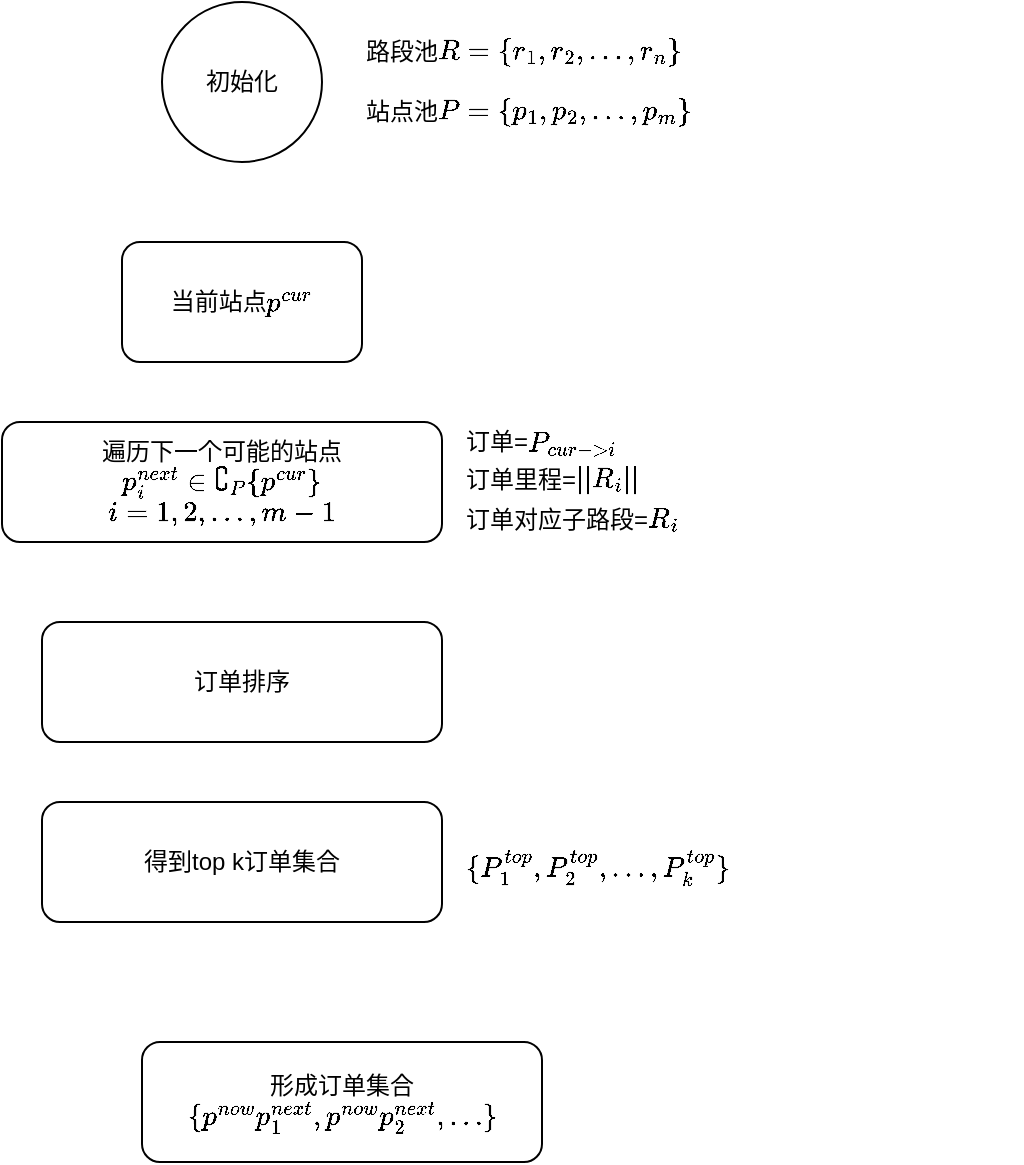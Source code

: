 <mxfile version="20.5.3" type="github">
  <diagram id="bvM2O6zYVAfy2EAc9lAI" name="第 1 页">
    <mxGraphModel dx="674" dy="790" grid="1" gridSize="10" guides="1" tooltips="1" connect="1" arrows="1" fold="1" page="1" pageScale="1" pageWidth="827" pageHeight="1169" math="1" shadow="0">
      <root>
        <mxCell id="0" />
        <mxCell id="1" parent="0" />
        <mxCell id="sVxv38cH_FCJ9H6od-_0-1" value="初始化" style="ellipse;whiteSpace=wrap;html=1;aspect=fixed;" parent="1" vertex="1">
          <mxGeometry x="290" y="80" width="80" height="80" as="geometry" />
        </mxCell>
        <mxCell id="sVxv38cH_FCJ9H6od-_0-2" value="当前站点\(p^{cur}\)" style="rounded=1;whiteSpace=wrap;html=1;" parent="1" vertex="1">
          <mxGeometry x="270" y="200" width="120" height="60" as="geometry" />
        </mxCell>
        <mxCell id="sVxv38cH_FCJ9H6od-_0-3" value="&lt;div&gt;路段池\(R=\{r_1,r_2,\dots,r_n\}\)&lt;/div&gt;" style="text;html=1;align=left;verticalAlign=middle;resizable=0;points=[];autosize=1;strokeColor=none;fillColor=none;" parent="1" vertex="1">
          <mxGeometry x="390" y="90" width="190" height="30" as="geometry" />
        </mxCell>
        <mxCell id="sVxv38cH_FCJ9H6od-_0-4" value="&lt;div&gt;站点池\(P=\{p_1,p_2,\dots,p_m\}\)&lt;/div&gt;" style="text;whiteSpace=wrap;html=1;align=left;verticalAlign=middle;" parent="1" vertex="1">
          <mxGeometry x="390" y="120" width="210" height="30" as="geometry" />
        </mxCell>
        <mxCell id="sVxv38cH_FCJ9H6od-_0-8" value="&lt;div&gt;遍历下一个可能的站点\(p^{next}_i\in \complement_{P}\{p^{cur}\}\)&lt;/div&gt;&lt;div&gt;\(i=1,2,\dots,m-1\)&lt;/div&gt;" style="rounded=1;whiteSpace=wrap;html=1;" parent="1" vertex="1">
          <mxGeometry x="210" y="290" width="220" height="60" as="geometry" />
        </mxCell>
        <mxCell id="sVxv38cH_FCJ9H6od-_0-10" value="形成订单集合\(\{p^{now}p^{next}_1,p^{now}p^{next}_2,\dots\}\)" style="rounded=1;whiteSpace=wrap;html=1;" parent="1" vertex="1">
          <mxGeometry x="280" y="600" width="200" height="60" as="geometry" />
        </mxCell>
        <mxCell id="sVxv38cH_FCJ9H6od-_0-11" value="得到top k订单集合" style="rounded=1;whiteSpace=wrap;html=1;" parent="1" vertex="1">
          <mxGeometry x="230" y="480" width="200" height="60" as="geometry" />
        </mxCell>
        <mxCell id="H3HawUOWs4ybG82ycnrm-1" value="&lt;div&gt;订单=\(P_{cur-&amp;gt;i}\)&lt;/div&gt;" style="text;whiteSpace=wrap;html=1;align=left;verticalAlign=middle;" vertex="1" parent="1">
          <mxGeometry x="440" y="280" width="90" height="40" as="geometry" />
        </mxCell>
        <mxCell id="H3HawUOWs4ybG82ycnrm-2" value="订单排序" style="rounded=1;whiteSpace=wrap;html=1;" vertex="1" parent="1">
          <mxGeometry x="230" y="390" width="200" height="60" as="geometry" />
        </mxCell>
        <mxCell id="H3HawUOWs4ybG82ycnrm-3" value="&lt;div&gt;订单里程=\(||R_i||\)&lt;/div&gt;&lt;div&gt;&lt;br&gt;&lt;/div&gt;" style="text;whiteSpace=wrap;html=1;" vertex="1" parent="1">
          <mxGeometry x="440" y="305" width="280" height="40" as="geometry" />
        </mxCell>
        <mxCell id="H3HawUOWs4ybG82ycnrm-4" value="订单对应子路段=\(R_i\)" style="text;whiteSpace=wrap;html=1;" vertex="1" parent="1">
          <mxGeometry x="440" y="325" width="140" height="40" as="geometry" />
        </mxCell>
        <mxCell id="H3HawUOWs4ybG82ycnrm-5" value="\(\{P^{top}_1,P^{top}_2,\dots,P^{top}_k\}\)" style="text;whiteSpace=wrap;html=1;align=left;verticalAlign=middle;" vertex="1" parent="1">
          <mxGeometry x="440" y="500" width="210" height="25" as="geometry" />
        </mxCell>
      </root>
    </mxGraphModel>
  </diagram>
</mxfile>
